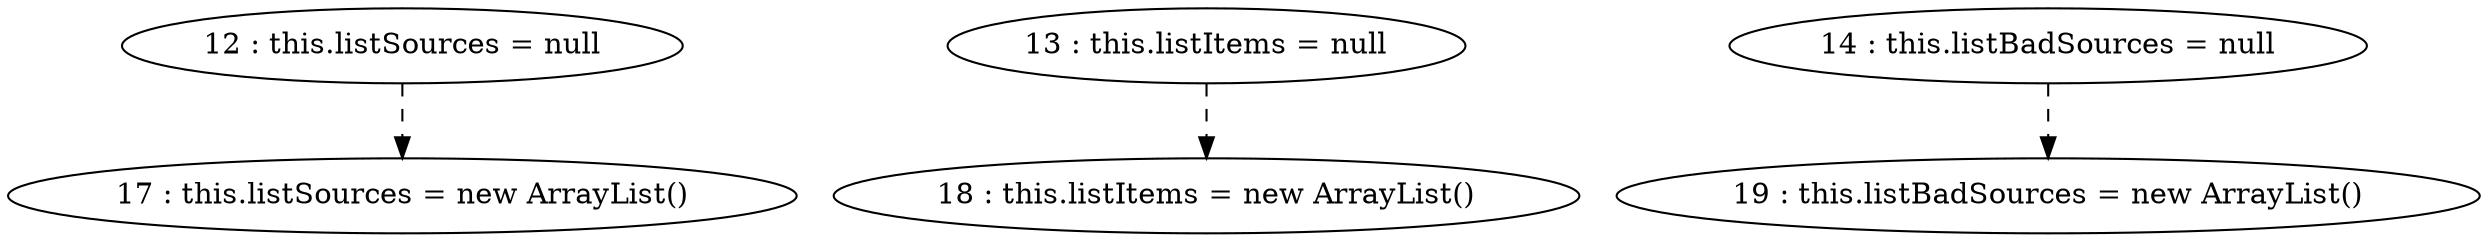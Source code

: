 digraph G {
"12 : this.listSources = null"
"12 : this.listSources = null" -> "17 : this.listSources = new ArrayList()" [style=dashed]
"13 : this.listItems = null"
"13 : this.listItems = null" -> "18 : this.listItems = new ArrayList()" [style=dashed]
"14 : this.listBadSources = null"
"14 : this.listBadSources = null" -> "19 : this.listBadSources = new ArrayList()" [style=dashed]
"17 : this.listSources = new ArrayList()"
"18 : this.listItems = new ArrayList()"
"19 : this.listBadSources = new ArrayList()"
}